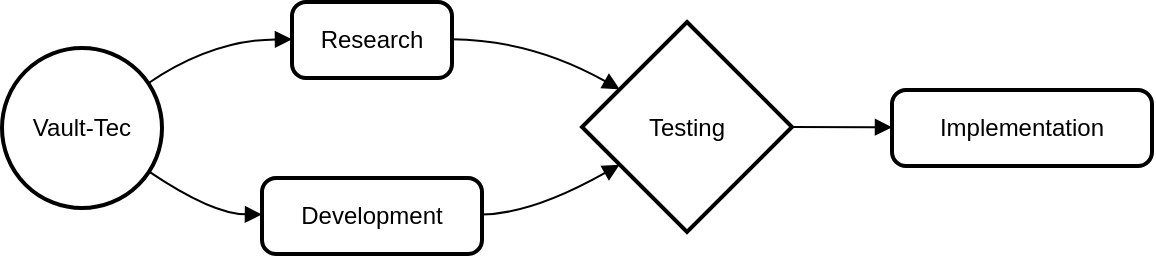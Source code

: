 <mxfile version="24.7.6">
  <diagram name="Page-1" id="tDwcQx7iFqer2LaT-Bka">
    <mxGraphModel dx="1333" dy="698" grid="1" gridSize="10" guides="1" tooltips="1" connect="1" arrows="1" fold="1" page="1" pageScale="1" pageWidth="850" pageHeight="1100" math="0" shadow="0">
      <root>
        <mxCell id="0" />
        <mxCell id="1" parent="0" />
        <mxCell id="UU7fJBS6EWTqr7NkkSWP-1" value="Vault-Tec" style="ellipse;aspect=fixed;strokeWidth=2;whiteSpace=wrap;" vertex="1" parent="1">
          <mxGeometry x="20" y="43" width="80" height="80" as="geometry" />
        </mxCell>
        <mxCell id="UU7fJBS6EWTqr7NkkSWP-2" value="Research" style="rounded=1;absoluteArcSize=1;arcSize=14;whiteSpace=wrap;strokeWidth=2;" vertex="1" parent="1">
          <mxGeometry x="165" y="20" width="80" height="38" as="geometry" />
        </mxCell>
        <mxCell id="UU7fJBS6EWTqr7NkkSWP-3" value="Development" style="rounded=1;absoluteArcSize=1;arcSize=14;whiteSpace=wrap;strokeWidth=2;" vertex="1" parent="1">
          <mxGeometry x="150" y="108" width="110" height="38" as="geometry" />
        </mxCell>
        <mxCell id="UU7fJBS6EWTqr7NkkSWP-4" value="Testing" style="rhombus;strokeWidth=2;whiteSpace=wrap;" vertex="1" parent="1">
          <mxGeometry x="310" y="30" width="105" height="105" as="geometry" />
        </mxCell>
        <mxCell id="UU7fJBS6EWTqr7NkkSWP-5" value="Implementation" style="rounded=1;absoluteArcSize=1;arcSize=14;whiteSpace=wrap;strokeWidth=2;" vertex="1" parent="1">
          <mxGeometry x="465" y="64" width="130" height="38" as="geometry" />
        </mxCell>
        <mxCell id="UU7fJBS6EWTqr7NkkSWP-6" value="" style="curved=1;startArrow=none;endArrow=block;exitX=1;exitY=0.16;entryX=0;entryY=0.49;rounded=0;" edge="1" parent="1" source="UU7fJBS6EWTqr7NkkSWP-1" target="UU7fJBS6EWTqr7NkkSWP-2">
          <mxGeometry relative="1" as="geometry">
            <Array as="points">
              <mxPoint x="125" y="39" />
            </Array>
          </mxGeometry>
        </mxCell>
        <mxCell id="UU7fJBS6EWTqr7NkkSWP-7" value="" style="curved=1;startArrow=none;endArrow=block;exitX=1;exitY=0.83;entryX=0;entryY=0.48;rounded=0;" edge="1" parent="1" source="UU7fJBS6EWTqr7NkkSWP-1" target="UU7fJBS6EWTqr7NkkSWP-3">
          <mxGeometry relative="1" as="geometry">
            <Array as="points">
              <mxPoint x="125" y="126" />
            </Array>
          </mxGeometry>
        </mxCell>
        <mxCell id="UU7fJBS6EWTqr7NkkSWP-8" value="" style="curved=1;startArrow=none;endArrow=block;exitX=1;exitY=0.49;entryX=0;entryY=0.22;rounded=0;" edge="1" parent="1" source="UU7fJBS6EWTqr7NkkSWP-2" target="UU7fJBS6EWTqr7NkkSWP-4">
          <mxGeometry relative="1" as="geometry">
            <Array as="points">
              <mxPoint x="285" y="39" />
            </Array>
          </mxGeometry>
        </mxCell>
        <mxCell id="UU7fJBS6EWTqr7NkkSWP-9" value="" style="curved=1;startArrow=none;endArrow=block;exitX=1;exitY=0.48;entryX=0;entryY=0.78;rounded=0;" edge="1" parent="1" source="UU7fJBS6EWTqr7NkkSWP-3" target="UU7fJBS6EWTqr7NkkSWP-4">
          <mxGeometry relative="1" as="geometry">
            <Array as="points">
              <mxPoint x="285" y="126" />
            </Array>
          </mxGeometry>
        </mxCell>
        <mxCell id="UU7fJBS6EWTqr7NkkSWP-10" value="" style="curved=1;startArrow=none;endArrow=block;exitX=1;exitY=0.5;entryX=0;entryY=0.49;rounded=0;" edge="1" parent="1" source="UU7fJBS6EWTqr7NkkSWP-4" target="UU7fJBS6EWTqr7NkkSWP-5">
          <mxGeometry relative="1" as="geometry">
            <Array as="points" />
          </mxGeometry>
        </mxCell>
      </root>
    </mxGraphModel>
  </diagram>
</mxfile>
